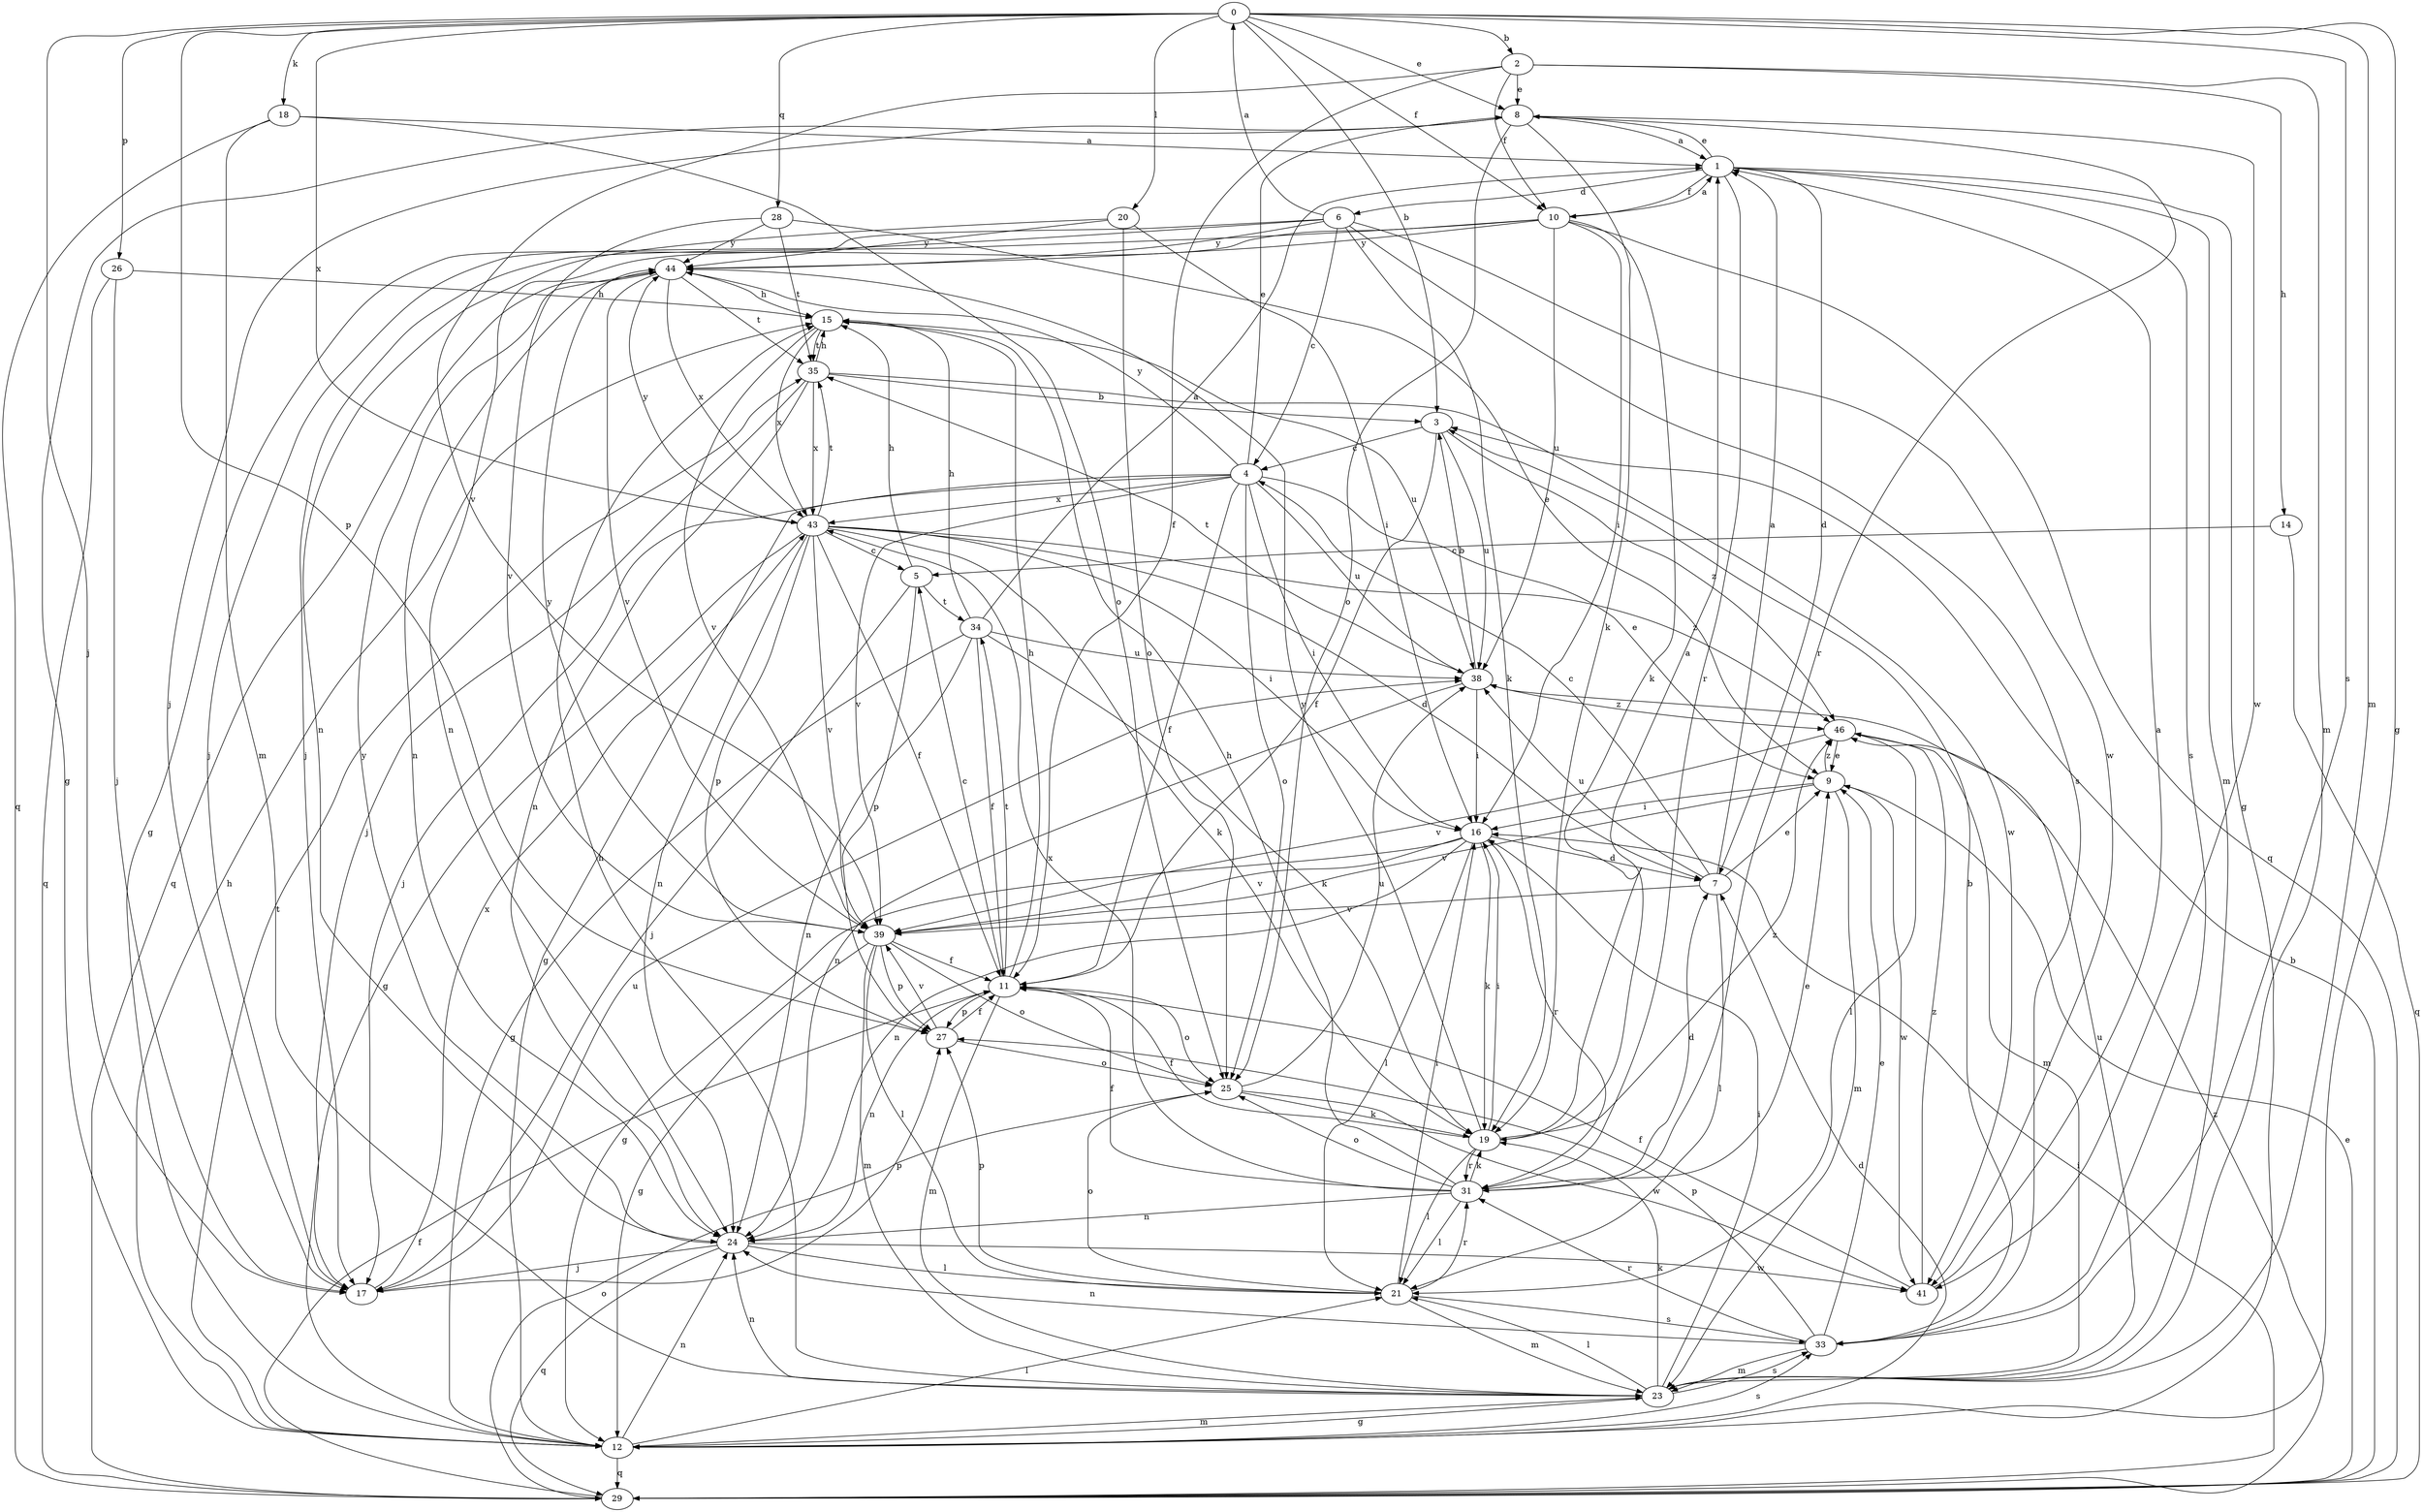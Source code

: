 strict digraph  {
0;
1;
2;
3;
4;
5;
6;
7;
8;
9;
10;
11;
12;
14;
15;
16;
17;
18;
19;
20;
21;
23;
24;
25;
26;
27;
28;
29;
31;
33;
34;
35;
38;
39;
41;
43;
44;
46;
0 -> 2  [label=b];
0 -> 3  [label=b];
0 -> 8  [label=e];
0 -> 10  [label=f];
0 -> 12  [label=g];
0 -> 17  [label=j];
0 -> 18  [label=k];
0 -> 20  [label=l];
0 -> 23  [label=m];
0 -> 26  [label=p];
0 -> 27  [label=p];
0 -> 28  [label=q];
0 -> 33  [label=s];
0 -> 43  [label=x];
1 -> 6  [label=d];
1 -> 7  [label=d];
1 -> 8  [label=e];
1 -> 10  [label=f];
1 -> 12  [label=g];
1 -> 23  [label=m];
1 -> 31  [label=r];
1 -> 33  [label=s];
2 -> 8  [label=e];
2 -> 10  [label=f];
2 -> 11  [label=f];
2 -> 14  [label=h];
2 -> 23  [label=m];
2 -> 39  [label=v];
3 -> 4  [label=c];
3 -> 11  [label=f];
3 -> 38  [label=u];
3 -> 46  [label=z];
4 -> 8  [label=e];
4 -> 9  [label=e];
4 -> 11  [label=f];
4 -> 12  [label=g];
4 -> 16  [label=i];
4 -> 17  [label=j];
4 -> 25  [label=o];
4 -> 38  [label=u];
4 -> 39  [label=v];
4 -> 43  [label=x];
4 -> 44  [label=y];
5 -> 15  [label=h];
5 -> 17  [label=j];
5 -> 27  [label=p];
5 -> 34  [label=t];
6 -> 0  [label=a];
6 -> 4  [label=c];
6 -> 12  [label=g];
6 -> 17  [label=j];
6 -> 19  [label=k];
6 -> 33  [label=s];
6 -> 41  [label=w];
6 -> 44  [label=y];
7 -> 1  [label=a];
7 -> 4  [label=c];
7 -> 9  [label=e];
7 -> 21  [label=l];
7 -> 38  [label=u];
7 -> 39  [label=v];
8 -> 1  [label=a];
8 -> 12  [label=g];
8 -> 17  [label=j];
8 -> 19  [label=k];
8 -> 25  [label=o];
8 -> 31  [label=r];
8 -> 41  [label=w];
9 -> 16  [label=i];
9 -> 23  [label=m];
9 -> 39  [label=v];
9 -> 41  [label=w];
9 -> 46  [label=z];
10 -> 1  [label=a];
10 -> 16  [label=i];
10 -> 17  [label=j];
10 -> 19  [label=k];
10 -> 24  [label=n];
10 -> 29  [label=q];
10 -> 38  [label=u];
10 -> 44  [label=y];
11 -> 5  [label=c];
11 -> 15  [label=h];
11 -> 23  [label=m];
11 -> 24  [label=n];
11 -> 25  [label=o];
11 -> 27  [label=p];
11 -> 34  [label=t];
12 -> 7  [label=d];
12 -> 15  [label=h];
12 -> 21  [label=l];
12 -> 23  [label=m];
12 -> 24  [label=n];
12 -> 29  [label=q];
12 -> 33  [label=s];
12 -> 35  [label=t];
14 -> 5  [label=c];
14 -> 29  [label=q];
15 -> 35  [label=t];
15 -> 38  [label=u];
15 -> 39  [label=v];
15 -> 43  [label=x];
16 -> 7  [label=d];
16 -> 12  [label=g];
16 -> 19  [label=k];
16 -> 21  [label=l];
16 -> 24  [label=n];
16 -> 31  [label=r];
16 -> 39  [label=v];
17 -> 27  [label=p];
17 -> 38  [label=u];
17 -> 43  [label=x];
18 -> 1  [label=a];
18 -> 23  [label=m];
18 -> 25  [label=o];
18 -> 29  [label=q];
19 -> 1  [label=a];
19 -> 11  [label=f];
19 -> 16  [label=i];
19 -> 21  [label=l];
19 -> 31  [label=r];
19 -> 44  [label=y];
19 -> 46  [label=z];
20 -> 16  [label=i];
20 -> 24  [label=n];
20 -> 25  [label=o];
20 -> 44  [label=y];
21 -> 16  [label=i];
21 -> 23  [label=m];
21 -> 25  [label=o];
21 -> 27  [label=p];
21 -> 31  [label=r];
21 -> 33  [label=s];
23 -> 12  [label=g];
23 -> 15  [label=h];
23 -> 16  [label=i];
23 -> 19  [label=k];
23 -> 21  [label=l];
23 -> 24  [label=n];
23 -> 33  [label=s];
23 -> 38  [label=u];
24 -> 17  [label=j];
24 -> 21  [label=l];
24 -> 29  [label=q];
24 -> 41  [label=w];
24 -> 44  [label=y];
25 -> 19  [label=k];
25 -> 38  [label=u];
25 -> 41  [label=w];
26 -> 15  [label=h];
26 -> 17  [label=j];
26 -> 29  [label=q];
27 -> 11  [label=f];
27 -> 25  [label=o];
27 -> 39  [label=v];
28 -> 9  [label=e];
28 -> 35  [label=t];
28 -> 39  [label=v];
28 -> 44  [label=y];
29 -> 3  [label=b];
29 -> 9  [label=e];
29 -> 11  [label=f];
29 -> 16  [label=i];
29 -> 25  [label=o];
29 -> 46  [label=z];
31 -> 7  [label=d];
31 -> 9  [label=e];
31 -> 11  [label=f];
31 -> 15  [label=h];
31 -> 19  [label=k];
31 -> 21  [label=l];
31 -> 24  [label=n];
31 -> 25  [label=o];
31 -> 43  [label=x];
33 -> 3  [label=b];
33 -> 9  [label=e];
33 -> 23  [label=m];
33 -> 24  [label=n];
33 -> 27  [label=p];
33 -> 31  [label=r];
34 -> 1  [label=a];
34 -> 11  [label=f];
34 -> 12  [label=g];
34 -> 15  [label=h];
34 -> 19  [label=k];
34 -> 24  [label=n];
34 -> 38  [label=u];
35 -> 3  [label=b];
35 -> 15  [label=h];
35 -> 17  [label=j];
35 -> 24  [label=n];
35 -> 41  [label=w];
35 -> 43  [label=x];
38 -> 3  [label=b];
38 -> 16  [label=i];
38 -> 24  [label=n];
38 -> 35  [label=t];
38 -> 46  [label=z];
39 -> 11  [label=f];
39 -> 12  [label=g];
39 -> 21  [label=l];
39 -> 23  [label=m];
39 -> 25  [label=o];
39 -> 27  [label=p];
39 -> 44  [label=y];
41 -> 1  [label=a];
41 -> 11  [label=f];
41 -> 46  [label=z];
43 -> 5  [label=c];
43 -> 7  [label=d];
43 -> 11  [label=f];
43 -> 12  [label=g];
43 -> 16  [label=i];
43 -> 19  [label=k];
43 -> 24  [label=n];
43 -> 27  [label=p];
43 -> 35  [label=t];
43 -> 39  [label=v];
43 -> 44  [label=y];
43 -> 46  [label=z];
44 -> 15  [label=h];
44 -> 24  [label=n];
44 -> 29  [label=q];
44 -> 35  [label=t];
44 -> 39  [label=v];
44 -> 43  [label=x];
46 -> 9  [label=e];
46 -> 21  [label=l];
46 -> 23  [label=m];
46 -> 39  [label=v];
}
